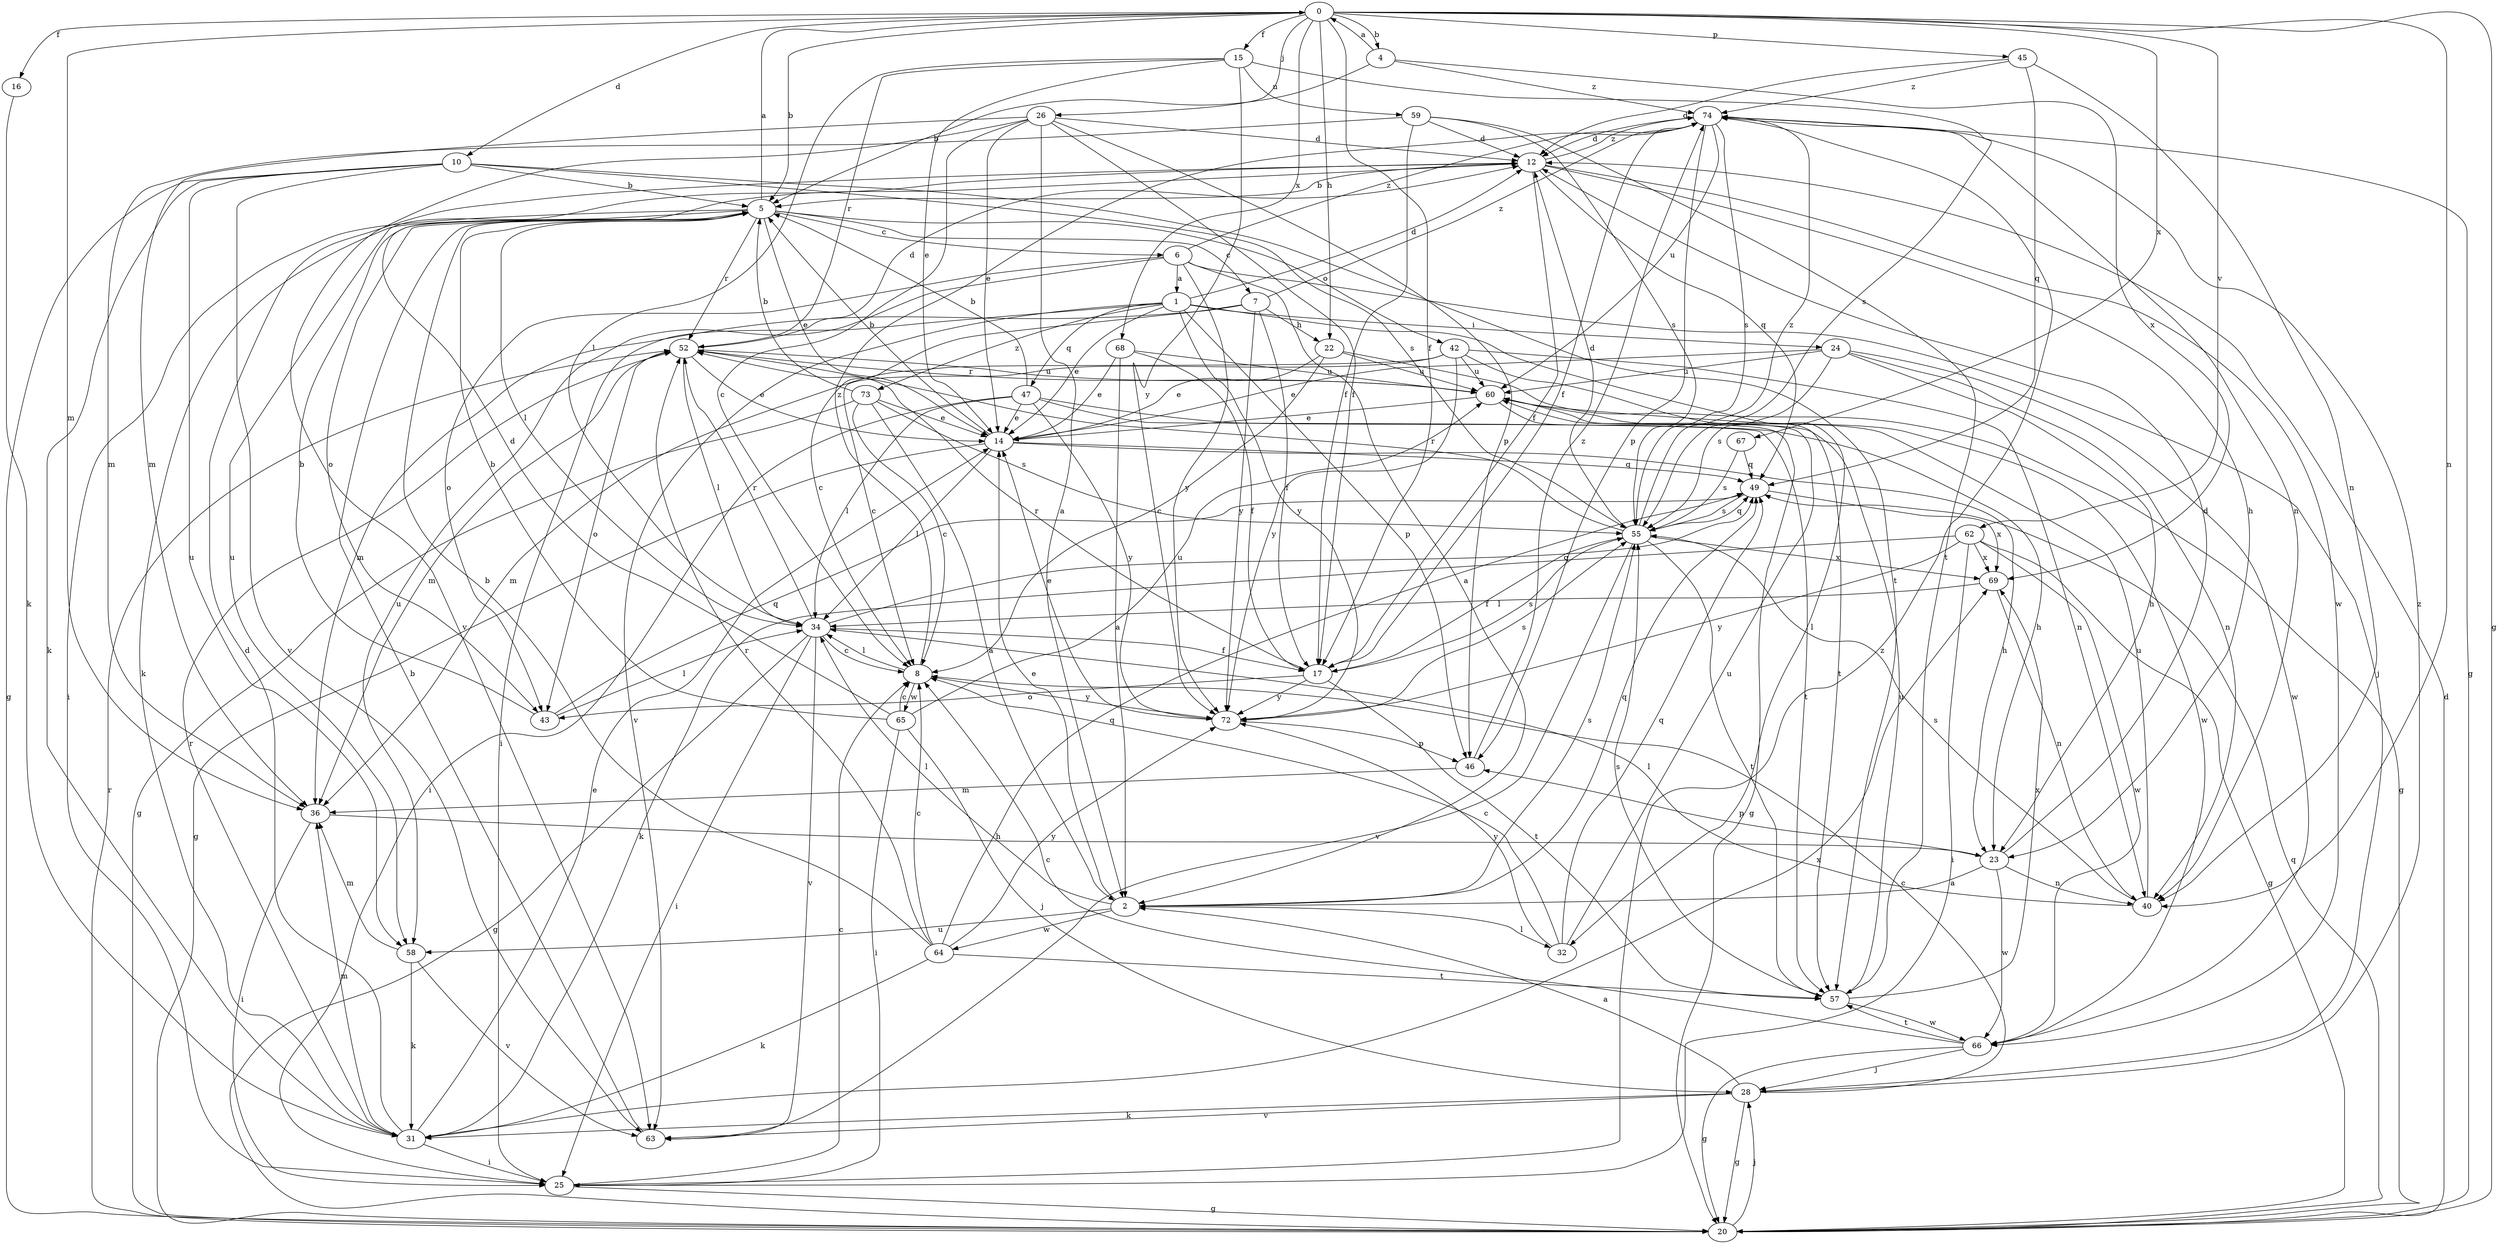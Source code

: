 strict digraph  {
0;
1;
2;
4;
5;
6;
7;
8;
10;
12;
14;
15;
16;
17;
20;
22;
23;
24;
25;
26;
28;
31;
32;
34;
36;
40;
42;
43;
45;
46;
47;
49;
52;
55;
57;
58;
59;
60;
62;
63;
64;
65;
66;
67;
68;
69;
72;
73;
74;
0 -> 4  [label=b];
0 -> 5  [label=b];
0 -> 10  [label=d];
0 -> 15  [label=f];
0 -> 16  [label=f];
0 -> 17  [label=f];
0 -> 20  [label=g];
0 -> 22  [label=h];
0 -> 26  [label=j];
0 -> 36  [label=m];
0 -> 40  [label=n];
0 -> 45  [label=p];
0 -> 62  [label=v];
0 -> 67  [label=x];
0 -> 68  [label=x];
1 -> 12  [label=d];
1 -> 14  [label=e];
1 -> 24  [label=i];
1 -> 25  [label=i];
1 -> 32  [label=l];
1 -> 46  [label=p];
1 -> 47  [label=q];
1 -> 63  [label=v];
1 -> 72  [label=y];
1 -> 73  [label=z];
2 -> 14  [label=e];
2 -> 32  [label=l];
2 -> 34  [label=l];
2 -> 49  [label=q];
2 -> 55  [label=s];
2 -> 58  [label=u];
2 -> 64  [label=w];
4 -> 0  [label=a];
4 -> 5  [label=b];
4 -> 69  [label=x];
4 -> 74  [label=z];
5 -> 0  [label=a];
5 -> 6  [label=c];
5 -> 7  [label=c];
5 -> 14  [label=e];
5 -> 25  [label=i];
5 -> 31  [label=k];
5 -> 34  [label=l];
5 -> 42  [label=o];
5 -> 43  [label=o];
5 -> 52  [label=r];
6 -> 1  [label=a];
6 -> 2  [label=a];
6 -> 28  [label=j];
6 -> 43  [label=o];
6 -> 58  [label=u];
6 -> 72  [label=y];
6 -> 74  [label=z];
7 -> 8  [label=c];
7 -> 17  [label=f];
7 -> 22  [label=h];
7 -> 36  [label=m];
7 -> 72  [label=y];
7 -> 74  [label=z];
8 -> 34  [label=l];
8 -> 65  [label=w];
8 -> 72  [label=y];
8 -> 74  [label=z];
10 -> 5  [label=b];
10 -> 20  [label=g];
10 -> 31  [label=k];
10 -> 55  [label=s];
10 -> 57  [label=t];
10 -> 58  [label=u];
10 -> 63  [label=v];
12 -> 5  [label=b];
12 -> 17  [label=f];
12 -> 23  [label=h];
12 -> 49  [label=q];
12 -> 58  [label=u];
12 -> 66  [label=w];
12 -> 74  [label=z];
14 -> 5  [label=b];
14 -> 20  [label=g];
14 -> 23  [label=h];
14 -> 34  [label=l];
14 -> 49  [label=q];
15 -> 14  [label=e];
15 -> 34  [label=l];
15 -> 52  [label=r];
15 -> 55  [label=s];
15 -> 59  [label=u];
15 -> 72  [label=y];
16 -> 31  [label=k];
17 -> 43  [label=o];
17 -> 52  [label=r];
17 -> 55  [label=s];
17 -> 57  [label=t];
17 -> 72  [label=y];
20 -> 12  [label=d];
20 -> 28  [label=j];
20 -> 49  [label=q];
20 -> 52  [label=r];
22 -> 8  [label=c];
22 -> 14  [label=e];
22 -> 20  [label=g];
22 -> 60  [label=u];
23 -> 2  [label=a];
23 -> 12  [label=d];
23 -> 40  [label=n];
23 -> 46  [label=p];
23 -> 66  [label=w];
24 -> 14  [label=e];
24 -> 23  [label=h];
24 -> 40  [label=n];
24 -> 55  [label=s];
24 -> 60  [label=u];
24 -> 66  [label=w];
25 -> 8  [label=c];
25 -> 20  [label=g];
25 -> 74  [label=z];
26 -> 2  [label=a];
26 -> 8  [label=c];
26 -> 12  [label=d];
26 -> 14  [label=e];
26 -> 17  [label=f];
26 -> 36  [label=m];
26 -> 46  [label=p];
26 -> 63  [label=v];
28 -> 2  [label=a];
28 -> 8  [label=c];
28 -> 20  [label=g];
28 -> 31  [label=k];
28 -> 63  [label=v];
28 -> 74  [label=z];
31 -> 12  [label=d];
31 -> 14  [label=e];
31 -> 25  [label=i];
31 -> 36  [label=m];
31 -> 52  [label=r];
31 -> 69  [label=x];
32 -> 8  [label=c];
32 -> 49  [label=q];
32 -> 60  [label=u];
32 -> 72  [label=y];
34 -> 8  [label=c];
34 -> 17  [label=f];
34 -> 20  [label=g];
34 -> 25  [label=i];
34 -> 49  [label=q];
34 -> 52  [label=r];
34 -> 63  [label=v];
36 -> 23  [label=h];
36 -> 25  [label=i];
40 -> 34  [label=l];
40 -> 55  [label=s];
40 -> 60  [label=u];
42 -> 8  [label=c];
42 -> 36  [label=m];
42 -> 40  [label=n];
42 -> 57  [label=t];
42 -> 60  [label=u];
42 -> 72  [label=y];
43 -> 5  [label=b];
43 -> 34  [label=l];
43 -> 49  [label=q];
45 -> 12  [label=d];
45 -> 40  [label=n];
45 -> 49  [label=q];
45 -> 74  [label=z];
46 -> 36  [label=m];
46 -> 74  [label=z];
47 -> 5  [label=b];
47 -> 14  [label=e];
47 -> 23  [label=h];
47 -> 25  [label=i];
47 -> 34  [label=l];
47 -> 57  [label=t];
47 -> 72  [label=y];
49 -> 55  [label=s];
49 -> 69  [label=x];
52 -> 12  [label=d];
52 -> 14  [label=e];
52 -> 34  [label=l];
52 -> 36  [label=m];
52 -> 43  [label=o];
52 -> 60  [label=u];
55 -> 12  [label=d];
55 -> 17  [label=f];
55 -> 49  [label=q];
55 -> 52  [label=r];
55 -> 57  [label=t];
55 -> 63  [label=v];
55 -> 69  [label=x];
55 -> 74  [label=z];
57 -> 55  [label=s];
57 -> 60  [label=u];
57 -> 66  [label=w];
57 -> 69  [label=x];
58 -> 31  [label=k];
58 -> 36  [label=m];
58 -> 63  [label=v];
59 -> 12  [label=d];
59 -> 17  [label=f];
59 -> 36  [label=m];
59 -> 55  [label=s];
59 -> 57  [label=t];
60 -> 14  [label=e];
60 -> 20  [label=g];
60 -> 52  [label=r];
60 -> 66  [label=w];
62 -> 20  [label=g];
62 -> 25  [label=i];
62 -> 31  [label=k];
62 -> 66  [label=w];
62 -> 69  [label=x];
62 -> 72  [label=y];
63 -> 5  [label=b];
64 -> 5  [label=b];
64 -> 8  [label=c];
64 -> 31  [label=k];
64 -> 49  [label=q];
64 -> 52  [label=r];
64 -> 57  [label=t];
64 -> 72  [label=y];
65 -> 5  [label=b];
65 -> 8  [label=c];
65 -> 12  [label=d];
65 -> 25  [label=i];
65 -> 28  [label=j];
65 -> 60  [label=u];
66 -> 8  [label=c];
66 -> 20  [label=g];
66 -> 28  [label=j];
66 -> 57  [label=t];
67 -> 49  [label=q];
67 -> 55  [label=s];
68 -> 2  [label=a];
68 -> 14  [label=e];
68 -> 17  [label=f];
68 -> 60  [label=u];
69 -> 34  [label=l];
69 -> 40  [label=n];
72 -> 14  [label=e];
72 -> 46  [label=p];
72 -> 55  [label=s];
73 -> 2  [label=a];
73 -> 5  [label=b];
73 -> 8  [label=c];
73 -> 14  [label=e];
73 -> 20  [label=g];
73 -> 55  [label=s];
74 -> 12  [label=d];
74 -> 17  [label=f];
74 -> 20  [label=g];
74 -> 40  [label=n];
74 -> 46  [label=p];
74 -> 55  [label=s];
74 -> 60  [label=u];
}
